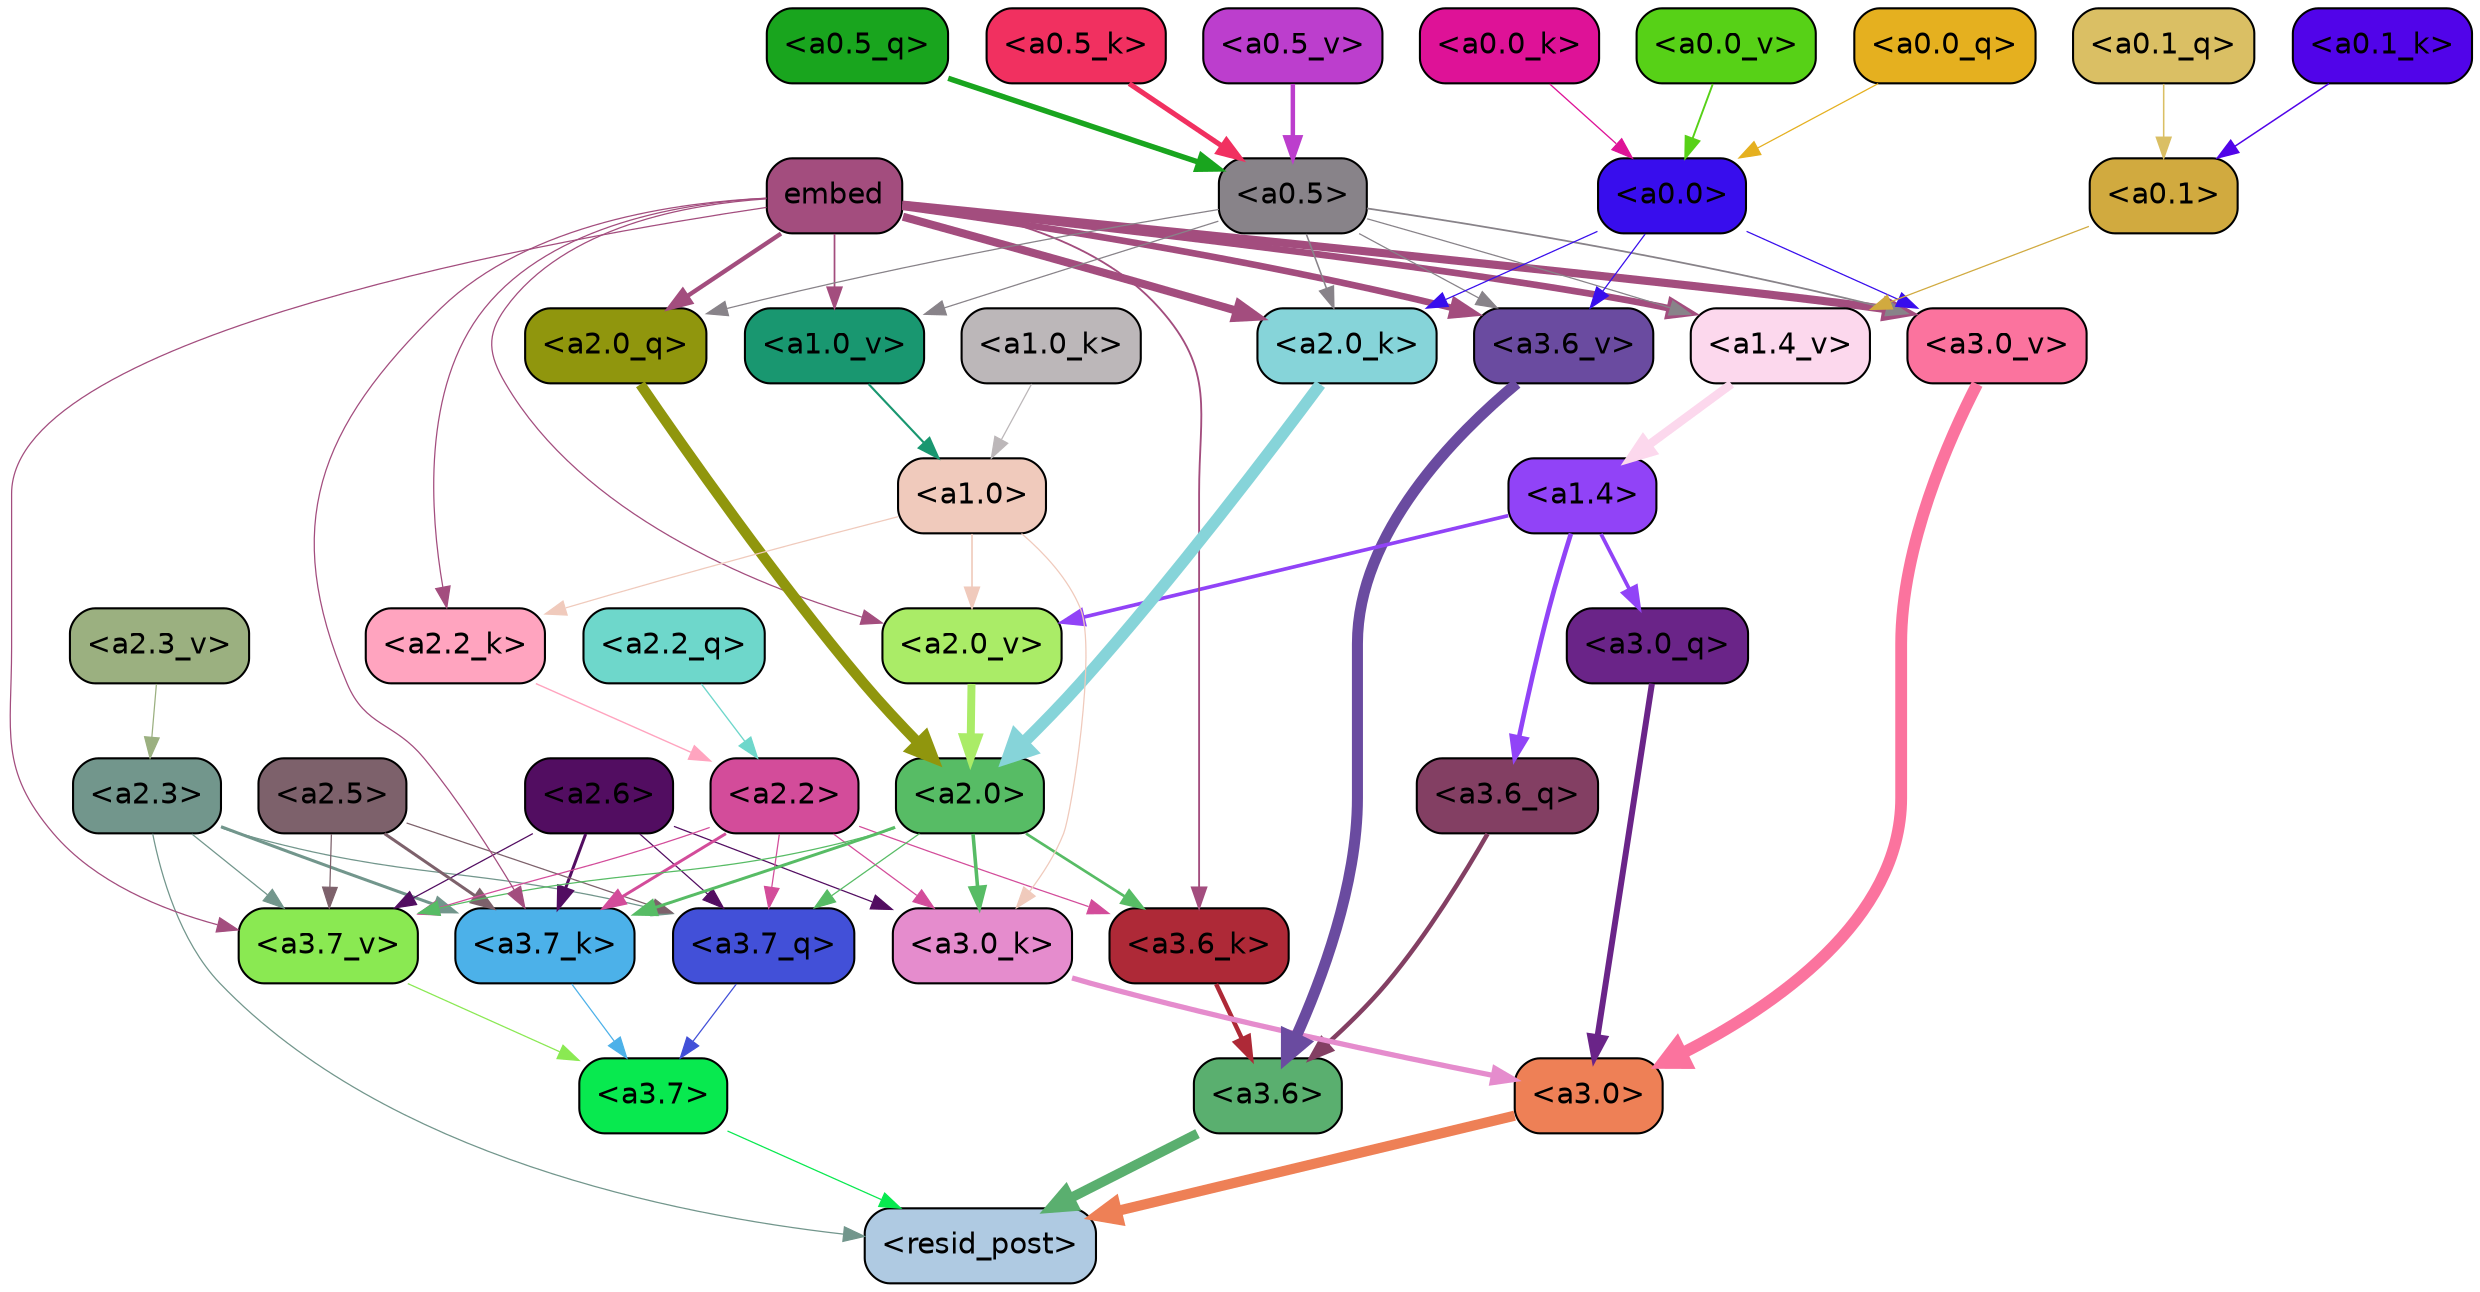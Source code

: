 strict digraph "" {
	graph [bgcolor=transparent,
		layout=dot,
		overlap=false,
		splines=true
	];
	"<a3.7>"	[color=black,
		fillcolor="#08e94f",
		fontname=Helvetica,
		shape=box,
		style="filled, rounded"];
	"<resid_post>"	[color=black,
		fillcolor="#afcae2",
		fontname=Helvetica,
		shape=box,
		style="filled, rounded"];
	"<a3.7>" -> "<resid_post>"	[color="#08e94f",
		penwidth=0.6];
	"<a3.6>"	[color=black,
		fillcolor="#5aaf6f",
		fontname=Helvetica,
		shape=box,
		style="filled, rounded"];
	"<a3.6>" -> "<resid_post>"	[color="#5aaf6f",
		penwidth=4.746312499046326];
	"<a3.0>"	[color=black,
		fillcolor="#ee8056",
		fontname=Helvetica,
		shape=box,
		style="filled, rounded"];
	"<a3.0>" -> "<resid_post>"	[color="#ee8056",
		penwidth=4.896343111991882];
	"<a2.3>"	[color=black,
		fillcolor="#72968c",
		fontname=Helvetica,
		shape=box,
		style="filled, rounded"];
	"<a2.3>" -> "<resid_post>"	[color="#72968c",
		penwidth=0.6];
	"<a3.7_q>"	[color=black,
		fillcolor="#4250d8",
		fontname=Helvetica,
		shape=box,
		style="filled, rounded"];
	"<a2.3>" -> "<a3.7_q>"	[color="#72968c",
		penwidth=0.6];
	"<a3.7_k>"	[color=black,
		fillcolor="#4cb1e9",
		fontname=Helvetica,
		shape=box,
		style="filled, rounded"];
	"<a2.3>" -> "<a3.7_k>"	[color="#72968c",
		penwidth=1.467104621231556];
	"<a3.7_v>"	[color=black,
		fillcolor="#8ae952",
		fontname=Helvetica,
		shape=box,
		style="filled, rounded"];
	"<a2.3>" -> "<a3.7_v>"	[color="#72968c",
		penwidth=0.6];
	"<a3.7_q>" -> "<a3.7>"	[color="#4250d8",
		penwidth=0.6];
	"<a3.6_q>"	[color=black,
		fillcolor="#833f63",
		fontname=Helvetica,
		shape=box,
		style="filled, rounded"];
	"<a3.6_q>" -> "<a3.6>"	[color="#833f63",
		penwidth=2.160832464694977];
	"<a3.0_q>"	[color=black,
		fillcolor="#6a2488",
		fontname=Helvetica,
		shape=box,
		style="filled, rounded"];
	"<a3.0_q>" -> "<a3.0>"	[color="#6a2488",
		penwidth=2.870753765106201];
	"<a3.7_k>" -> "<a3.7>"	[color="#4cb1e9",
		penwidth=0.6];
	"<a3.6_k>"	[color=black,
		fillcolor="#ae2937",
		fontname=Helvetica,
		shape=box,
		style="filled, rounded"];
	"<a3.6_k>" -> "<a3.6>"	[color="#ae2937",
		penwidth=2.13908451795578];
	"<a3.0_k>"	[color=black,
		fillcolor="#e58ccd",
		fontname=Helvetica,
		shape=box,
		style="filled, rounded"];
	"<a3.0_k>" -> "<a3.0>"	[color="#e58ccd",
		penwidth=2.520303964614868];
	"<a3.7_v>" -> "<a3.7>"	[color="#8ae952",
		penwidth=0.6];
	"<a3.6_v>"	[color=black,
		fillcolor="#6a4ba0",
		fontname=Helvetica,
		shape=box,
		style="filled, rounded"];
	"<a3.6_v>" -> "<a3.6>"	[color="#6a4ba0",
		penwidth=5.297133803367615];
	"<a3.0_v>"	[color=black,
		fillcolor="#fb739e",
		fontname=Helvetica,
		shape=box,
		style="filled, rounded"];
	"<a3.0_v>" -> "<a3.0>"	[color="#fb739e",
		penwidth=5.680712580680847];
	"<a2.6>"	[color=black,
		fillcolor="#520d61",
		fontname=Helvetica,
		shape=box,
		style="filled, rounded"];
	"<a2.6>" -> "<a3.7_q>"	[color="#520d61",
		penwidth=0.6];
	"<a2.6>" -> "<a3.7_k>"	[color="#520d61",
		penwidth=1.4453159049153328];
	"<a2.6>" -> "<a3.0_k>"	[color="#520d61",
		penwidth=0.6];
	"<a2.6>" -> "<a3.7_v>"	[color="#520d61",
		penwidth=0.6];
	"<a2.5>"	[color=black,
		fillcolor="#7d616b",
		fontname=Helvetica,
		shape=box,
		style="filled, rounded"];
	"<a2.5>" -> "<a3.7_q>"	[color="#7d616b",
		penwidth=0.6];
	"<a2.5>" -> "<a3.7_k>"	[color="#7d616b",
		penwidth=1.4526091292500496];
	"<a2.5>" -> "<a3.7_v>"	[color="#7d616b",
		penwidth=0.6];
	"<a2.2>"	[color=black,
		fillcolor="#d34c9a",
		fontname=Helvetica,
		shape=box,
		style="filled, rounded"];
	"<a2.2>" -> "<a3.7_q>"	[color="#d34c9a",
		penwidth=0.6];
	"<a2.2>" -> "<a3.7_k>"	[color="#d34c9a",
		penwidth=1.4310357049107552];
	"<a2.2>" -> "<a3.6_k>"	[color="#d34c9a",
		penwidth=0.6];
	"<a2.2>" -> "<a3.0_k>"	[color="#d34c9a",
		penwidth=0.6];
	"<a2.2>" -> "<a3.7_v>"	[color="#d34c9a",
		penwidth=0.6];
	"<a2.0>"	[color=black,
		fillcolor="#57bc65",
		fontname=Helvetica,
		shape=box,
		style="filled, rounded"];
	"<a2.0>" -> "<a3.7_q>"	[color="#57bc65",
		penwidth=0.6];
	"<a2.0>" -> "<a3.7_k>"	[color="#57bc65",
		penwidth=1.4314699843525887];
	"<a2.0>" -> "<a3.6_k>"	[color="#57bc65",
		penwidth=1.2950235605239868];
	"<a2.0>" -> "<a3.0_k>"	[color="#57bc65",
		penwidth=1.712992787361145];
	"<a2.0>" -> "<a3.7_v>"	[color="#57bc65",
		penwidth=0.6];
	"<a1.4>"	[color=black,
		fillcolor="#9143f7",
		fontname=Helvetica,
		shape=box,
		style="filled, rounded"];
	"<a1.4>" -> "<a3.6_q>"	[color="#9143f7",
		penwidth=2.242796540260315];
	"<a1.4>" -> "<a3.0_q>"	[color="#9143f7",
		penwidth=1.7808996737003326];
	"<a2.0_v>"	[color=black,
		fillcolor="#aaec67",
		fontname=Helvetica,
		shape=box,
		style="filled, rounded"];
	"<a1.4>" -> "<a2.0_v>"	[color="#9143f7",
		penwidth=1.7603429555892944];
	embed	[color=black,
		fillcolor="#a34d7e",
		fontname=Helvetica,
		shape=box,
		style="filled, rounded"];
	embed -> "<a3.7_k>"	[color="#a34d7e",
		penwidth=0.6];
	embed -> "<a3.6_k>"	[color="#a34d7e",
		penwidth=0.891706109046936];
	embed -> "<a3.7_v>"	[color="#a34d7e",
		penwidth=0.6];
	embed -> "<a3.6_v>"	[color="#a34d7e",
		penwidth=3.1766927242279053];
	embed -> "<a3.0_v>"	[color="#a34d7e",
		penwidth=3.9005755856633186];
	"<a2.0_q>"	[color=black,
		fillcolor="#90960d",
		fontname=Helvetica,
		shape=box,
		style="filled, rounded"];
	embed -> "<a2.0_q>"	[color="#a34d7e",
		penwidth=2.0810389518737793];
	"<a2.2_k>"	[color=black,
		fillcolor="#ffa4bf",
		fontname=Helvetica,
		shape=box,
		style="filled, rounded"];
	embed -> "<a2.2_k>"	[color="#a34d7e",
		penwidth=0.6];
	"<a2.0_k>"	[color=black,
		fillcolor="#86d4d9",
		fontname=Helvetica,
		shape=box,
		style="filled, rounded"];
	embed -> "<a2.0_k>"	[color="#a34d7e",
		penwidth=3.8915770053863525];
	embed -> "<a2.0_v>"	[color="#a34d7e",
		penwidth=0.6];
	"<a1.4_v>"	[color=black,
		fillcolor="#fcd8ed",
		fontname=Helvetica,
		shape=box,
		style="filled, rounded"];
	embed -> "<a1.4_v>"	[color="#a34d7e",
		penwidth=3.201367974281311];
	"<a1.0_v>"	[color=black,
		fillcolor="#199770",
		fontname=Helvetica,
		shape=box,
		style="filled, rounded"];
	embed -> "<a1.0_v>"	[color="#a34d7e",
		penwidth=0.8298318386077881];
	"<a1.0>"	[color=black,
		fillcolor="#f0cabc",
		fontname=Helvetica,
		shape=box,
		style="filled, rounded"];
	"<a1.0>" -> "<a3.0_k>"	[color="#f0cabc",
		penwidth=0.6];
	"<a1.0>" -> "<a2.2_k>"	[color="#f0cabc",
		penwidth=0.6];
	"<a1.0>" -> "<a2.0_v>"	[color="#f0cabc",
		penwidth=0.7897878289222717];
	"<a0.5>"	[color=black,
		fillcolor="#888389",
		fontname=Helvetica,
		shape=box,
		style="filled, rounded"];
	"<a0.5>" -> "<a3.6_v>"	[color="#888389",
		penwidth=0.6];
	"<a0.5>" -> "<a3.0_v>"	[color="#888389",
		penwidth=0.8493617177009583];
	"<a0.5>" -> "<a2.0_q>"	[color="#888389",
		penwidth=0.6];
	"<a0.5>" -> "<a2.0_k>"	[color="#888389",
		penwidth=0.7482255101203918];
	"<a0.5>" -> "<a1.4_v>"	[color="#888389",
		penwidth=0.6];
	"<a0.5>" -> "<a1.0_v>"	[color="#888389",
		penwidth=0.6];
	"<a0.0>"	[color=black,
		fillcolor="#380ded",
		fontname=Helvetica,
		shape=box,
		style="filled, rounded"];
	"<a0.0>" -> "<a3.6_v>"	[color="#380ded",
		penwidth=0.6];
	"<a0.0>" -> "<a3.0_v>"	[color="#380ded",
		penwidth=0.6];
	"<a0.0>" -> "<a2.0_k>"	[color="#380ded",
		penwidth=0.6];
	"<a2.2_q>"	[color=black,
		fillcolor="#6ed7cb",
		fontname=Helvetica,
		shape=box,
		style="filled, rounded"];
	"<a2.2_q>" -> "<a2.2>"	[color="#6ed7cb",
		penwidth=0.6449352353811264];
	"<a2.0_q>" -> "<a2.0>"	[color="#90960d",
		penwidth=5.017253503203392];
	"<a2.2_k>" -> "<a2.2>"	[color="#ffa4bf",
		penwidth=0.6690489649772644];
	"<a2.0_k>" -> "<a2.0>"	[color="#86d4d9",
		penwidth=5.656688302755356];
	"<a2.3_v>"	[color=black,
		fillcolor="#9bb080",
		fontname=Helvetica,
		shape=box,
		style="filled, rounded"];
	"<a2.3_v>" -> "<a2.3>"	[color="#9bb080",
		penwidth=0.6];
	"<a2.0_v>" -> "<a2.0>"	[color="#aaec67",
		penwidth=3.8170836865901947];
	"<a1.0_k>"	[color=black,
		fillcolor="#bcb7b9",
		fontname=Helvetica,
		shape=box,
		style="filled, rounded"];
	"<a1.0_k>" -> "<a1.0>"	[color="#bcb7b9",
		penwidth=0.6];
	"<a1.4_v>" -> "<a1.4>"	[color="#fcd8ed",
		penwidth=4.140247106552124];
	"<a1.0_v>" -> "<a1.0>"	[color="#199770",
		penwidth=1.020309567451477];
	"<a0.1>"	[color=black,
		fillcolor="#d1aa3f",
		fontname=Helvetica,
		shape=box,
		style="filled, rounded"];
	"<a0.1>" -> "<a1.4_v>"	[color="#d1aa3f",
		penwidth=0.6];
	"<a0.5_q>"	[color=black,
		fillcolor="#19a51e",
		fontname=Helvetica,
		shape=box,
		style="filled, rounded"];
	"<a0.5_q>" -> "<a0.5>"	[color="#19a51e",
		penwidth=2.6191927194595337];
	"<a0.1_q>"	[color=black,
		fillcolor="#dabf64",
		fontname=Helvetica,
		shape=box,
		style="filled, rounded"];
	"<a0.1_q>" -> "<a0.1>"	[color="#dabf64",
		penwidth=0.7419459819793701];
	"<a0.0_q>"	[color=black,
		fillcolor="#e5b01f",
		fontname=Helvetica,
		shape=box,
		style="filled, rounded"];
	"<a0.0_q>" -> "<a0.0>"	[color="#e5b01f",
		penwidth=0.6];
	"<a0.5_k>"	[color=black,
		fillcolor="#f13060",
		fontname=Helvetica,
		shape=box,
		style="filled, rounded"];
	"<a0.5_k>" -> "<a0.5>"	[color="#f13060",
		penwidth=2.463372588157654];
	"<a0.1_k>"	[color=black,
		fillcolor="#5104e9",
		fontname=Helvetica,
		shape=box,
		style="filled, rounded"];
	"<a0.1_k>" -> "<a0.1>"	[color="#5104e9",
		penwidth=0.7361900806427002];
	"<a0.0_k>"	[color=black,
		fillcolor="#de1297",
		fontname=Helvetica,
		shape=box,
		style="filled, rounded"];
	"<a0.0_k>" -> "<a0.0>"	[color="#de1297",
		penwidth=0.6284329891204834];
	"<a0.5_v>"	[color=black,
		fillcolor="#bc3ecd",
		fontname=Helvetica,
		shape=box,
		style="filled, rounded"];
	"<a0.5_v>" -> "<a0.5>"	[color="#bc3ecd",
		penwidth=2.1396186351776123];
	"<a0.0_v>"	[color=black,
		fillcolor="#57d117",
		fontname=Helvetica,
		shape=box,
		style="filled, rounded"];
	"<a0.0_v>" -> "<a0.0>"	[color="#57d117",
		penwidth=0.9198480844497681];
}
